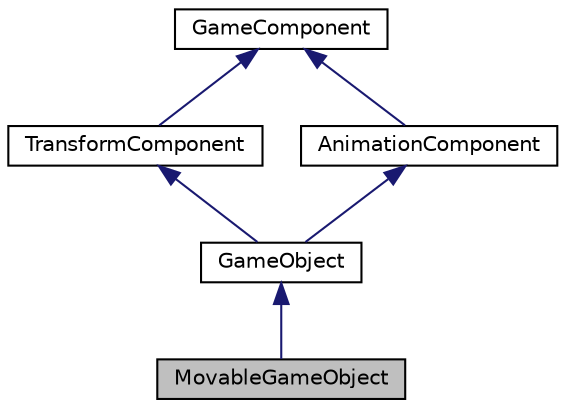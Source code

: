digraph "MovableGameObject"
{
 // LATEX_PDF_SIZE
  edge [fontname="Helvetica",fontsize="10",labelfontname="Helvetica",labelfontsize="10"];
  node [fontname="Helvetica",fontsize="10",shape=record];
  Node1 [label="MovableGameObject",height=0.2,width=0.4,color="black", fillcolor="grey75", style="filled", fontcolor="black",tooltip=" "];
  Node2 -> Node1 [dir="back",color="midnightblue",fontsize="10",style="solid"];
  Node2 [label="GameObject",height=0.2,width=0.4,color="black", fillcolor="white", style="filled",URL="$classGameObject.html",tooltip=" "];
  Node3 -> Node2 [dir="back",color="midnightblue",fontsize="10",style="solid"];
  Node3 [label="TransformComponent",height=0.2,width=0.4,color="black", fillcolor="white", style="filled",URL="$classTransformComponent.html",tooltip=" "];
  Node4 -> Node3 [dir="back",color="midnightblue",fontsize="10",style="solid"];
  Node4 [label="GameComponent",height=0.2,width=0.4,color="black", fillcolor="white", style="filled",URL="$classGameComponent.html",tooltip=" "];
  Node5 -> Node2 [dir="back",color="midnightblue",fontsize="10",style="solid"];
  Node5 [label="AnimationComponent",height=0.2,width=0.4,color="black", fillcolor="white", style="filled",URL="$classAnimationComponent.html",tooltip="The model for the animation component, which is responsible for handling the animation of sprites and..."];
  Node4 -> Node5 [dir="back",color="midnightblue",fontsize="10",style="solid"];
}
